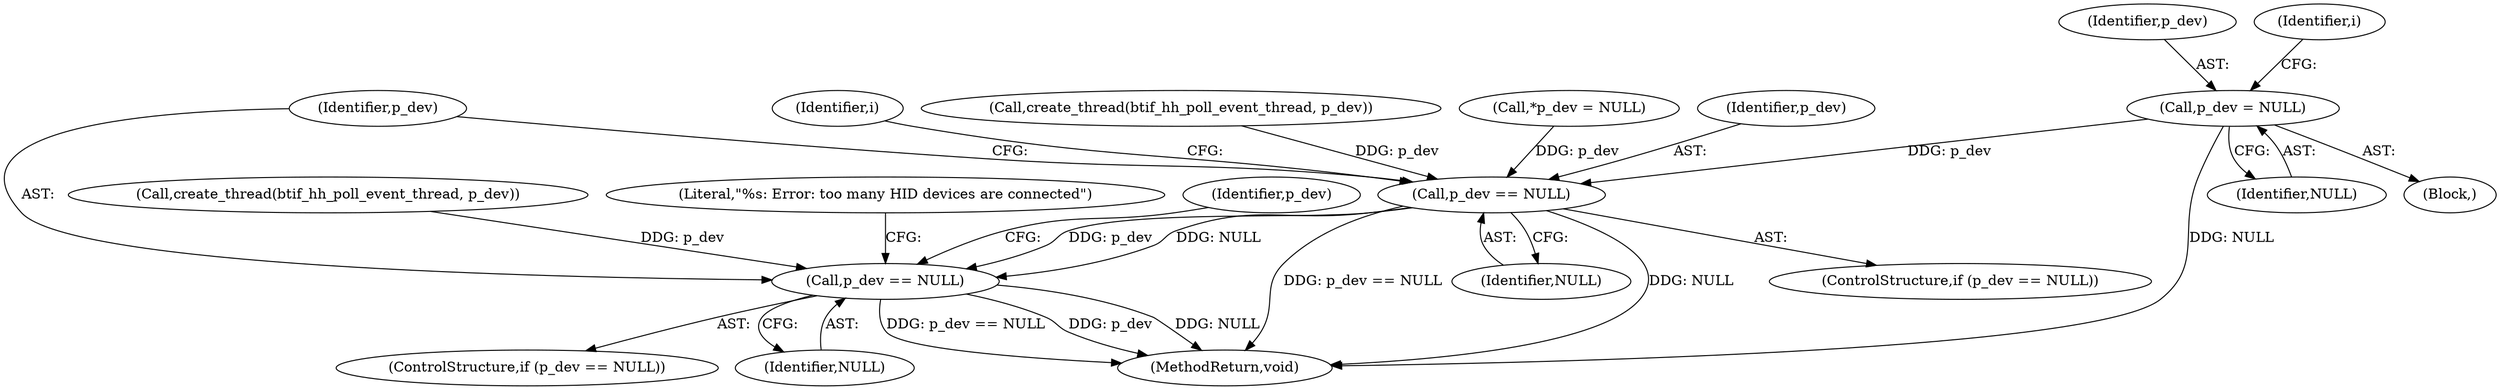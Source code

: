 digraph "0_Android_472271b153c5dc53c28beac55480a8d8434b2d5c_7@pointer" {
"1000258" [label="(Call,p_dev = NULL)"];
"1000262" [label="(Call,p_dev == NULL)"];
"1000369" [label="(Call,p_dev == NULL)"];
"1000370" [label="(Identifier,p_dev)"];
"1000368" [label="(ControlStructure,if (p_dev == NULL))"];
"1000371" [label="(Identifier,NULL)"];
"1000259" [label="(Identifier,p_dev)"];
"1000261" [label="(ControlStructure,if (p_dev == NULL))"];
"1000254" [label="(Call,create_thread(btif_hh_poll_event_thread, p_dev))"];
"1000364" [label="(Call,create_thread(btif_hh_poll_event_thread, p_dev))"];
"1000260" [label="(Identifier,NULL)"];
"1000264" [label="(Identifier,NULL)"];
"1000258" [label="(Call,p_dev = NULL)"];
"1000262" [label="(Call,p_dev == NULL)"];
"1000108" [label="(Call,*p_dev = NULL)"];
"1000374" [label="(Literal,\"%s: Error: too many HID devices are connected\")"];
"1000263" [label="(Identifier,p_dev)"];
"1000369" [label="(Call,p_dev == NULL)"];
"1000379" [label="(Identifier,p_dev)"];
"1000268" [label="(Identifier,i)"];
"1000129" [label="(Identifier,i)"];
"1000388" [label="(MethodReturn,void)"];
"1000130" [label="(Block,)"];
"1000258" -> "1000130"  [label="AST: "];
"1000258" -> "1000260"  [label="CFG: "];
"1000259" -> "1000258"  [label="AST: "];
"1000260" -> "1000258"  [label="AST: "];
"1000129" -> "1000258"  [label="CFG: "];
"1000258" -> "1000388"  [label="DDG: NULL"];
"1000258" -> "1000262"  [label="DDG: p_dev"];
"1000262" -> "1000261"  [label="AST: "];
"1000262" -> "1000264"  [label="CFG: "];
"1000263" -> "1000262"  [label="AST: "];
"1000264" -> "1000262"  [label="AST: "];
"1000268" -> "1000262"  [label="CFG: "];
"1000370" -> "1000262"  [label="CFG: "];
"1000262" -> "1000388"  [label="DDG: NULL"];
"1000262" -> "1000388"  [label="DDG: p_dev == NULL"];
"1000254" -> "1000262"  [label="DDG: p_dev"];
"1000108" -> "1000262"  [label="DDG: p_dev"];
"1000262" -> "1000369"  [label="DDG: p_dev"];
"1000262" -> "1000369"  [label="DDG: NULL"];
"1000369" -> "1000368"  [label="AST: "];
"1000369" -> "1000371"  [label="CFG: "];
"1000370" -> "1000369"  [label="AST: "];
"1000371" -> "1000369"  [label="AST: "];
"1000374" -> "1000369"  [label="CFG: "];
"1000379" -> "1000369"  [label="CFG: "];
"1000369" -> "1000388"  [label="DDG: p_dev == NULL"];
"1000369" -> "1000388"  [label="DDG: p_dev"];
"1000369" -> "1000388"  [label="DDG: NULL"];
"1000364" -> "1000369"  [label="DDG: p_dev"];
}

